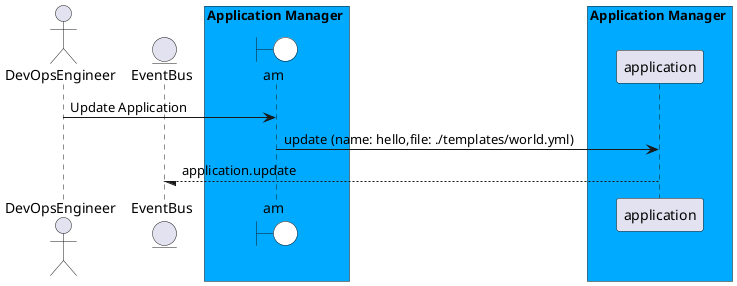 @startuml

actor "DevOpsEngineer"


entity EventBus

box Application Manager #00aaff
    boundary am #white
end box


box Application Manager #00aaff
            participant application
    end box


"DevOpsEngineer" -> am: Update Application

    am -> "application": update (name: hello,file: ./templates/world.yml)

    "application" --/ EventBus: application.update



@enduml
